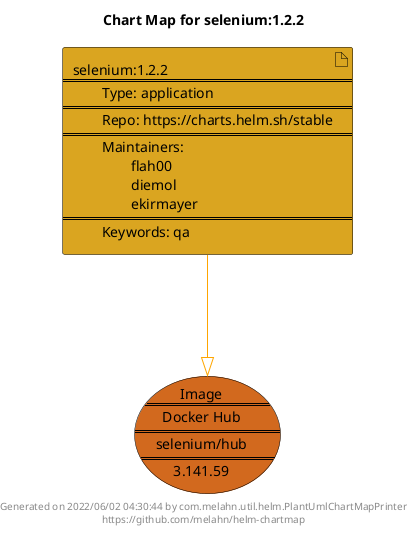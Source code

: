 @startuml
skinparam linetype ortho
skinparam backgroundColor white
skinparam usecaseBorderColor black
skinparam usecaseArrowColor LightSlateGray
skinparam artifactBorderColor black
skinparam artifactArrowColor LightSlateGray

title Chart Map for selenium:1.2.2

'There is one referenced Helm Chart
artifact "selenium:1.2.2\n====\n\tType: application\n====\n\tRepo: https://charts.helm.sh/stable\n====\n\tMaintainers: \n\t\tflah00\n\t\tdiemol\n\t\tekirmayer\n====\n\tKeywords: qa" as selenium_1_2_2 #GoldenRod

'There is one referenced Docker Image
usecase "Image\n====\nDocker Hub\n====\nselenium/hub\n====\n3.141.59" as selenium_hub_3_141_59 #Chocolate

'Chart Dependencies
selenium_1_2_2--[#orange]-|>selenium_hub_3_141_59

center footer Generated on 2022/06/02 04:30:44 by com.melahn.util.helm.PlantUmlChartMapPrinter\nhttps://github.com/melahn/helm-chartmap
@enduml

